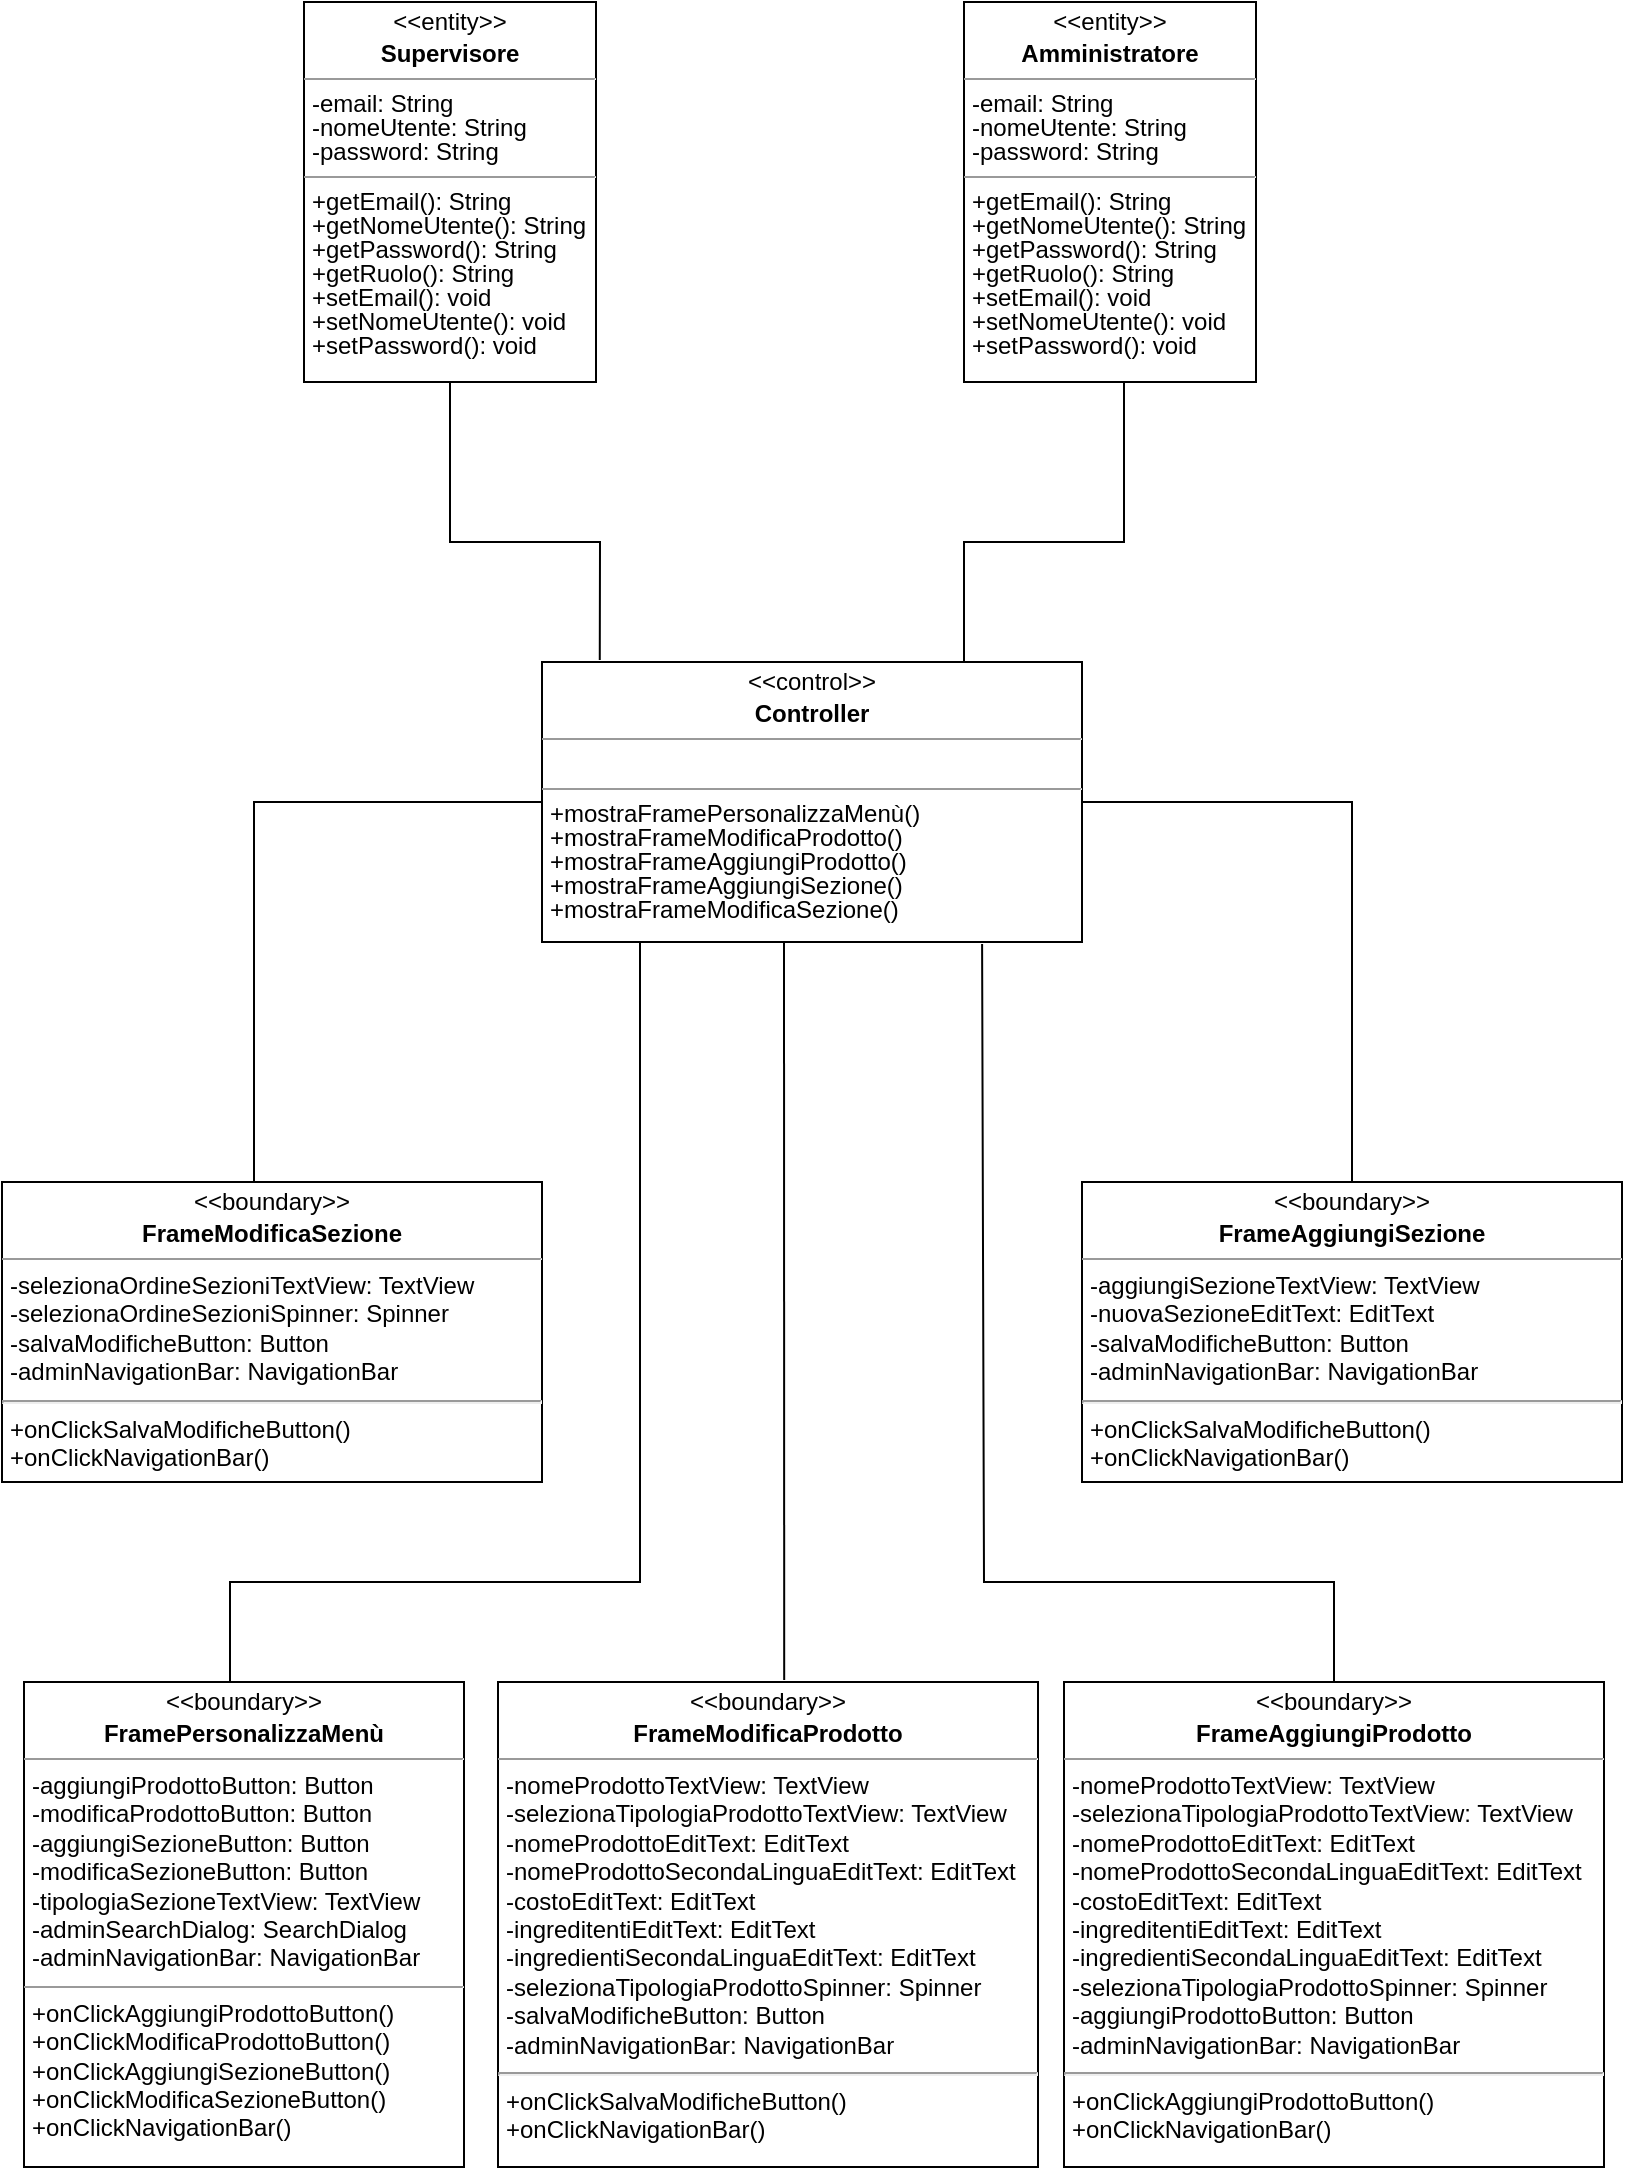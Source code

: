 <mxfile version="20.8.3" type="github">
  <diagram id="C5RBs43oDa-KdzZeNtuy" name="Page-1">
    <mxGraphModel dx="1674" dy="796" grid="1" gridSize="10" guides="1" tooltips="1" connect="1" arrows="1" fold="1" page="1" pageScale="1" pageWidth="827" pageHeight="1169" math="0" shadow="0">
      <root>
        <mxCell id="WIyWlLk6GJQsqaUBKTNV-0" />
        <mxCell id="WIyWlLk6GJQsqaUBKTNV-1" parent="WIyWlLk6GJQsqaUBKTNV-0" />
        <mxCell id="T3RZyvHkpdusLL4GOL5Q-8" value="&lt;p style=&quot;margin: 4px 0px 0px; text-align: center; line-height: 100%;&quot;&gt;&amp;lt;&amp;lt;entity&amp;gt;&amp;gt;&lt;/p&gt;&lt;p style=&quot;margin: 4px 0px 0px; text-align: center; line-height: 100%;&quot;&gt;&lt;b&gt;Amministratore&lt;/b&gt;&lt;/p&gt;&lt;hr style=&quot;line-height: 100%;&quot; size=&quot;1&quot;&gt;&lt;p style=&quot;margin: 0px 0px 0px 4px; line-height: 100%;&quot;&gt;-email: String&lt;/p&gt;&lt;p style=&quot;margin: 0px 0px 0px 4px; line-height: 100%;&quot;&gt;-nomeUtente: String&lt;/p&gt;&lt;p style=&quot;margin: 0px 0px 0px 4px; line-height: 100%;&quot;&gt;-password: String&lt;/p&gt;&lt;hr style=&quot;line-height: 100%;&quot; size=&quot;1&quot;&gt;&lt;p style=&quot;margin: 0px 0px 0px 4px; line-height: 100%;&quot;&gt;+getEmail(): String&lt;/p&gt;&lt;p style=&quot;margin: 0px 0px 0px 4px; line-height: 100%;&quot;&gt;+getNomeUtente(): String&lt;/p&gt;&lt;p style=&quot;margin: 0px 0px 0px 4px; line-height: 100%;&quot;&gt;+getPassword(): String&lt;/p&gt;&lt;p style=&quot;margin: 0px 0px 0px 4px; line-height: 100%;&quot;&gt;+getRuolo(): String&lt;/p&gt;&lt;p style=&quot;margin: 0px 0px 0px 4px; line-height: 100%;&quot;&gt;+setEmail(): void&lt;/p&gt;&lt;p style=&quot;margin: 0px 0px 0px 4px; line-height: 100%;&quot;&gt;+setNomeUtente(): void&lt;/p&gt;&lt;p style=&quot;margin: 0px 0px 0px 4px; line-height: 100%;&quot;&gt;+setPassword(): void&lt;/p&gt;" style="verticalAlign=top;align=left;overflow=fill;fontSize=12;fontFamily=Helvetica;html=1;" parent="WIyWlLk6GJQsqaUBKTNV-1" vertex="1">
          <mxGeometry x="490" y="40" width="146" height="190" as="geometry" />
        </mxCell>
        <mxCell id="T3RZyvHkpdusLL4GOL5Q-9" value="&lt;p style=&quot;margin: 4px 0px 0px; text-align: center; line-height: 100%;&quot;&gt;&amp;lt;&amp;lt;boundary&amp;gt;&amp;gt;&lt;/p&gt;&lt;p style=&quot;margin: 4px 0px 0px; text-align: center; line-height: 100%;&quot;&gt;&lt;b&gt;FramePersonalizzaMenù&lt;/b&gt;&lt;/p&gt;&lt;hr size=&quot;1&quot;&gt;&lt;p style=&quot;margin:0px;margin-left:4px;&quot;&gt;-aggiungiProdottoButton: Button&lt;/p&gt;&lt;p style=&quot;margin:0px;margin-left:4px;&quot;&gt;-modificaProdottoButton: Button&lt;/p&gt;&lt;p style=&quot;margin:0px;margin-left:4px;&quot;&gt;-aggiungiSezioneButton: Button&lt;/p&gt;&lt;p style=&quot;margin:0px;margin-left:4px;&quot;&gt;-modificaSezioneButton: Button&lt;/p&gt;&lt;p style=&quot;margin:0px;margin-left:4px;&quot;&gt;-tipologiaSezioneTextView: TextView&lt;/p&gt;&lt;p style=&quot;margin:0px;margin-left:4px;&quot;&gt;&lt;span style=&quot;background-color: initial;&quot;&gt;-adminSearchDialog: SearchDialog&lt;/span&gt;&lt;/p&gt;&lt;p style=&quot;margin:0px;margin-left:4px;&quot;&gt;-adminNavigationBar: NavigationBar&lt;/p&gt;&lt;hr size=&quot;1&quot;&gt;&lt;p style=&quot;margin:0px;margin-left:4px;&quot;&gt;+onClickAggiungiProdottoButton()&lt;/p&gt;&lt;p style=&quot;margin:0px;margin-left:4px;&quot;&gt;+onClickModificaProdottoButton()&lt;br&gt;&lt;/p&gt;&lt;p style=&quot;margin:0px;margin-left:4px;&quot;&gt;+onClickAggiungiSezioneButton()&lt;br&gt;&lt;/p&gt;&lt;p style=&quot;margin:0px;margin-left:4px;&quot;&gt;+onClickModificaSezioneButton()&lt;br&gt;&lt;/p&gt;&lt;p style=&quot;margin:0px;margin-left:4px;&quot;&gt;+onClickNavigationBar()&lt;/p&gt;" style="verticalAlign=top;align=left;overflow=fill;fontSize=12;fontFamily=Helvetica;html=1;spacing=2;" parent="WIyWlLk6GJQsqaUBKTNV-1" vertex="1">
          <mxGeometry x="20" y="880" width="220" height="242.5" as="geometry" />
        </mxCell>
        <mxCell id="T3RZyvHkpdusLL4GOL5Q-12" value="&lt;p style=&quot;margin: 4px 0px 0px; text-align: center; line-height: 100%;&quot;&gt;&amp;lt;&amp;lt;control&amp;gt;&amp;gt;&lt;/p&gt;&lt;p style=&quot;margin: 4px 0px 0px; text-align: center; line-height: 100%;&quot;&gt;&lt;b&gt;Controller&lt;/b&gt;&lt;/p&gt;&lt;hr size=&quot;1&quot;&gt;&lt;p style=&quot;margin: 0px 0px 0px 4px; line-height: 100%;&quot;&gt;&lt;br&gt;&lt;/p&gt;&lt;hr size=&quot;1&quot;&gt;&lt;p style=&quot;margin: 0px 0px 0px 4px; line-height: 100%;&quot;&gt;+mostraFramePersonalizzaMenù()&lt;/p&gt;&lt;p style=&quot;margin: 0px 0px 0px 4px; line-height: 100%;&quot;&gt;+mostraFrameModificaProdotto()&lt;/p&gt;&lt;p style=&quot;margin: 0px 0px 0px 4px; line-height: 100%;&quot;&gt;+mostraFrameAggiungiProdotto()&lt;/p&gt;&lt;p style=&quot;margin: 0px 0px 0px 4px; line-height: 100%;&quot;&gt;+mostraFrameAggiungiSezione()&lt;/p&gt;&lt;p style=&quot;margin: 0px 0px 0px 4px; line-height: 100%;&quot;&gt;+mostraFrameModificaSezione()&lt;/p&gt;" style="verticalAlign=top;align=left;overflow=fill;fontSize=12;fontFamily=Helvetica;html=1;" parent="WIyWlLk6GJQsqaUBKTNV-1" vertex="1">
          <mxGeometry x="279" y="370" width="270" height="140" as="geometry" />
        </mxCell>
        <mxCell id="T3RZyvHkpdusLL4GOL5Q-17" value="&lt;p style=&quot;margin: 4px 0px 0px; text-align: center; line-height: 100%;&quot;&gt;&amp;lt;&amp;lt;boundary&amp;gt;&amp;gt;&lt;/p&gt;&lt;p style=&quot;margin: 4px 0px 0px; text-align: center; line-height: 100%;&quot;&gt;&lt;b&gt;FrameModificaProdotto&lt;/b&gt;&lt;/p&gt;&lt;hr size=&quot;1&quot;&gt;&lt;p style=&quot;margin:0px;margin-left:4px;&quot;&gt;-nomeProdottoTextView: TextView&lt;/p&gt;&lt;p style=&quot;margin:0px;margin-left:4px;&quot;&gt;-selezionaTipologiaProdottoTextView: TextView&lt;br&gt;&lt;/p&gt;&lt;p style=&quot;margin:0px;margin-left:4px;&quot;&gt;-nomeProdottoEditText: EditText&lt;/p&gt;&lt;p style=&quot;margin:0px;margin-left:4px;&quot;&gt;-nomeProdottoSecondaLinguaEditText: EditText&lt;/p&gt;&lt;p style=&quot;margin:0px;margin-left:4px;&quot;&gt;-costoEditText: EditText&lt;/p&gt;&lt;p style=&quot;margin:0px;margin-left:4px;&quot;&gt;-ingreditentiEditText: EditText&lt;/p&gt;&lt;p style=&quot;margin:0px;margin-left:4px;&quot;&gt;-ingredientiSecondaLinguaEditText: EditText&lt;/p&gt;&lt;p style=&quot;margin:0px;margin-left:4px;&quot;&gt;-selezionaTipologiaProdottoSpinner: Spinner&lt;/p&gt;&lt;p style=&quot;margin:0px;margin-left:4px;&quot;&gt;-salvaModificheButton: Button&lt;/p&gt;&lt;p style=&quot;margin:0px;margin-left:4px;&quot;&gt;-adminNavigationBar: NavigationBar&lt;/p&gt;&lt;hr&gt;&lt;p style=&quot;margin:0px;margin-left:4px;&quot;&gt;+onClickSalvaModificheButton()&lt;/p&gt;&lt;p style=&quot;margin:0px;margin-left:4px;&quot;&gt;+onClickNavigationBar()&lt;/p&gt;" style="verticalAlign=top;align=left;overflow=fill;fontSize=12;fontFamily=Helvetica;html=1;spacing=2;" parent="WIyWlLk6GJQsqaUBKTNV-1" vertex="1">
          <mxGeometry x="257" y="880" width="270" height="242.5" as="geometry" />
        </mxCell>
        <mxCell id="T3RZyvHkpdusLL4GOL5Q-19" value="&lt;p style=&quot;margin: 4px 0px 0px; text-align: center; line-height: 100%;&quot;&gt;&amp;lt;&amp;lt;boundary&amp;gt;&amp;gt;&lt;/p&gt;&lt;p style=&quot;margin: 4px 0px 0px; text-align: center; line-height: 100%;&quot;&gt;&lt;b&gt;FrameAggiungiProdotto&lt;/b&gt;&lt;/p&gt;&lt;hr size=&quot;1&quot;&gt;&lt;p style=&quot;margin:0px;margin-left:4px;&quot;&gt;-nomeProdottoTextView: TextView&lt;/p&gt;&lt;p style=&quot;margin:0px;margin-left:4px;&quot;&gt;-selezionaTipologiaProdottoTextView: TextView&lt;br&gt;&lt;/p&gt;&lt;p style=&quot;margin:0px;margin-left:4px;&quot;&gt;-nomeProdottoEditText: EditText&lt;/p&gt;&lt;p style=&quot;margin:0px;margin-left:4px;&quot;&gt;-nomeProdottoSecondaLinguaEditText: EditText&lt;/p&gt;&lt;p style=&quot;margin:0px;margin-left:4px;&quot;&gt;-costoEditText: EditText&lt;/p&gt;&lt;p style=&quot;margin:0px;margin-left:4px;&quot;&gt;-ingreditentiEditText: EditText&lt;/p&gt;&lt;p style=&quot;margin:0px;margin-left:4px;&quot;&gt;-ingredientiSecondaLinguaEditText: EditText&lt;/p&gt;&lt;p style=&quot;margin:0px;margin-left:4px;&quot;&gt;-selezionaTipologiaProdottoSpinner: Spinner&lt;/p&gt;&lt;p style=&quot;margin:0px;margin-left:4px;&quot;&gt;-aggiungiProdottoButton: Button&lt;/p&gt;&lt;p style=&quot;margin:0px;margin-left:4px;&quot;&gt;-adminNavigationBar: NavigationBar&lt;/p&gt;&lt;hr&gt;&lt;p style=&quot;margin:0px;margin-left:4px;&quot;&gt;+onClickAggiungiProdottoButton()&lt;/p&gt;&lt;p style=&quot;margin:0px;margin-left:4px;&quot;&gt;+onClickNavigationBar()&lt;/p&gt;" style="verticalAlign=top;align=left;overflow=fill;fontSize=12;fontFamily=Helvetica;html=1;spacing=2;" parent="WIyWlLk6GJQsqaUBKTNV-1" vertex="1">
          <mxGeometry x="540" y="880" width="270" height="242.5" as="geometry" />
        </mxCell>
        <mxCell id="T3RZyvHkpdusLL4GOL5Q-20" value="&lt;p style=&quot;margin: 4px 0px 0px; text-align: center; line-height: 100%;&quot;&gt;&amp;lt;&amp;lt;boundary&amp;gt;&amp;gt;&lt;/p&gt;&lt;p style=&quot;margin: 4px 0px 0px; text-align: center; line-height: 100%;&quot;&gt;&lt;b&gt;FrameModificaSezione&lt;/b&gt;&lt;/p&gt;&lt;hr size=&quot;1&quot;&gt;&lt;p style=&quot;margin:0px;margin-left:4px;&quot;&gt;-selezionaOrdineSezioniTextView: TextView&lt;/p&gt;&lt;p style=&quot;margin:0px;margin-left:4px;&quot;&gt;-selezionaOrdineSezioniSpinner: Spinner&lt;/p&gt;&lt;p style=&quot;margin:0px;margin-left:4px;&quot;&gt;-salvaModificheButton: Button&lt;/p&gt;&lt;p style=&quot;margin:0px;margin-left:4px;&quot;&gt;-adminNavigationBar: NavigationBar&lt;/p&gt;&lt;hr&gt;&lt;p style=&quot;margin:0px;margin-left:4px;&quot;&gt;+onClickSalvaModificheButton()&lt;/p&gt;&lt;p style=&quot;margin:0px;margin-left:4px;&quot;&gt;+onClickNavigationBar()&lt;/p&gt;" style="verticalAlign=top;align=left;overflow=fill;fontSize=12;fontFamily=Helvetica;html=1;spacing=2;" parent="WIyWlLk6GJQsqaUBKTNV-1" vertex="1">
          <mxGeometry x="9" y="630" width="270" height="150" as="geometry" />
        </mxCell>
        <mxCell id="T3RZyvHkpdusLL4GOL5Q-21" value="&lt;p style=&quot;margin: 4px 0px 0px; text-align: center; line-height: 100%;&quot;&gt;&amp;lt;&amp;lt;boundary&amp;gt;&amp;gt;&lt;/p&gt;&lt;p style=&quot;margin: 4px 0px 0px; text-align: center; line-height: 100%;&quot;&gt;&lt;b&gt;FrameAggiungiSezione&lt;/b&gt;&lt;/p&gt;&lt;hr size=&quot;1&quot;&gt;&lt;p style=&quot;margin:0px;margin-left:4px;&quot;&gt;-aggiungiSezioneTextView: TextView&lt;/p&gt;&lt;p style=&quot;margin:0px;margin-left:4px;&quot;&gt;-nuovaSezioneEditText: EditText&lt;/p&gt;&lt;p style=&quot;margin:0px;margin-left:4px;&quot;&gt;-salvaModificheButton: Button&lt;/p&gt;&lt;p style=&quot;margin:0px;margin-left:4px;&quot;&gt;-adminNavigationBar: NavigationBar&lt;/p&gt;&lt;hr&gt;&lt;p style=&quot;margin:0px;margin-left:4px;&quot;&gt;+onClickSalvaModificheButton()&lt;/p&gt;&lt;p style=&quot;margin:0px;margin-left:4px;&quot;&gt;+onClickNavigationBar()&lt;/p&gt;" style="verticalAlign=top;align=left;overflow=fill;fontSize=12;fontFamily=Helvetica;html=1;spacing=2;" parent="WIyWlLk6GJQsqaUBKTNV-1" vertex="1">
          <mxGeometry x="549" y="630" width="270" height="150" as="geometry" />
        </mxCell>
        <mxCell id="T3RZyvHkpdusLL4GOL5Q-22" value="&lt;p style=&quot;margin: 4px 0px 0px; text-align: center; line-height: 100%;&quot;&gt;&amp;lt;&amp;lt;entity&amp;gt;&amp;gt;&lt;/p&gt;&lt;p style=&quot;margin: 4px 0px 0px; text-align: center; line-height: 100%;&quot;&gt;&lt;b&gt;Supervisore&lt;/b&gt;&lt;/p&gt;&lt;hr style=&quot;line-height: 100%;&quot; size=&quot;1&quot;&gt;&lt;p style=&quot;margin: 0px 0px 0px 4px; line-height: 100%;&quot;&gt;-email: String&lt;/p&gt;&lt;p style=&quot;margin: 0px 0px 0px 4px; line-height: 100%;&quot;&gt;-nomeUtente: String&lt;/p&gt;&lt;p style=&quot;margin: 0px 0px 0px 4px; line-height: 100%;&quot;&gt;-password: String&lt;/p&gt;&lt;hr style=&quot;line-height: 100%;&quot; size=&quot;1&quot;&gt;&lt;p style=&quot;margin: 0px 0px 0px 4px; line-height: 100%;&quot;&gt;+getEmail(): String&lt;/p&gt;&lt;p style=&quot;margin: 0px 0px 0px 4px; line-height: 100%;&quot;&gt;+getNomeUtente(): String&lt;/p&gt;&lt;p style=&quot;margin: 0px 0px 0px 4px; line-height: 100%;&quot;&gt;+getPassword(): String&lt;/p&gt;&lt;p style=&quot;margin: 0px 0px 0px 4px; line-height: 100%;&quot;&gt;+getRuolo(): String&lt;/p&gt;&lt;p style=&quot;margin: 0px 0px 0px 4px; line-height: 100%;&quot;&gt;+setEmail(): void&lt;/p&gt;&lt;p style=&quot;margin: 0px 0px 0px 4px; line-height: 100%;&quot;&gt;+setNomeUtente(): void&lt;/p&gt;&lt;p style=&quot;margin: 0px 0px 0px 4px; line-height: 100%;&quot;&gt;+setPassword(): void&lt;/p&gt;" style="verticalAlign=top;align=left;overflow=fill;fontSize=12;fontFamily=Helvetica;html=1;" parent="WIyWlLk6GJQsqaUBKTNV-1" vertex="1">
          <mxGeometry x="160" y="40" width="146" height="190" as="geometry" />
        </mxCell>
        <mxCell id="T3RZyvHkpdusLL4GOL5Q-23" value="" style="endArrow=none;html=1;rounded=0;entryX=0.5;entryY=1;entryDx=0;entryDy=0;exitX=0.107;exitY=-0.007;exitDx=0;exitDy=0;exitPerimeter=0;" parent="WIyWlLk6GJQsqaUBKTNV-1" source="T3RZyvHkpdusLL4GOL5Q-12" target="T3RZyvHkpdusLL4GOL5Q-22" edge="1">
          <mxGeometry width="50" height="50" relative="1" as="geometry">
            <mxPoint x="360" y="310" as="sourcePoint" />
            <mxPoint x="230" y="240" as="targetPoint" />
            <Array as="points">
              <mxPoint x="308" y="310" />
              <mxPoint x="233" y="310" />
            </Array>
          </mxGeometry>
        </mxCell>
        <mxCell id="T3RZyvHkpdusLL4GOL5Q-24" value="" style="endArrow=none;html=1;rounded=0;" parent="WIyWlLk6GJQsqaUBKTNV-1" edge="1">
          <mxGeometry width="50" height="50" relative="1" as="geometry">
            <mxPoint x="490" y="370" as="sourcePoint" />
            <mxPoint x="570" y="230" as="targetPoint" />
            <Array as="points">
              <mxPoint x="490" y="310" />
              <mxPoint x="570" y="310" />
            </Array>
          </mxGeometry>
        </mxCell>
        <mxCell id="T3RZyvHkpdusLL4GOL5Q-25" value="" style="endArrow=none;html=1;rounded=0;exitX=0.5;exitY=0;exitDx=0;exitDy=0;entryX=1;entryY=0.5;entryDx=0;entryDy=0;" parent="WIyWlLk6GJQsqaUBKTNV-1" source="T3RZyvHkpdusLL4GOL5Q-21" target="T3RZyvHkpdusLL4GOL5Q-12" edge="1">
          <mxGeometry width="50" height="50" relative="1" as="geometry">
            <mxPoint x="390" y="610" as="sourcePoint" />
            <mxPoint x="590" y="430" as="targetPoint" />
            <Array as="points">
              <mxPoint x="684" y="440" />
            </Array>
          </mxGeometry>
        </mxCell>
        <mxCell id="T3RZyvHkpdusLL4GOL5Q-26" value="" style="endArrow=none;html=1;rounded=0;entryX=0;entryY=0.5;entryDx=0;entryDy=0;" parent="WIyWlLk6GJQsqaUBKTNV-1" target="T3RZyvHkpdusLL4GOL5Q-12" edge="1">
          <mxGeometry width="50" height="50" relative="1" as="geometry">
            <mxPoint x="135" y="630" as="sourcePoint" />
            <mxPoint x="440" y="560" as="targetPoint" />
            <Array as="points">
              <mxPoint x="135" y="440" />
            </Array>
          </mxGeometry>
        </mxCell>
        <mxCell id="T3RZyvHkpdusLL4GOL5Q-27" value="" style="endArrow=none;html=1;rounded=0;" parent="WIyWlLk6GJQsqaUBKTNV-1" edge="1">
          <mxGeometry width="50" height="50" relative="1" as="geometry">
            <mxPoint x="123" y="880" as="sourcePoint" />
            <mxPoint x="328" y="510" as="targetPoint" />
            <Array as="points">
              <mxPoint x="123" y="830" />
              <mxPoint x="328" y="830" />
            </Array>
          </mxGeometry>
        </mxCell>
        <mxCell id="T3RZyvHkpdusLL4GOL5Q-28" value="" style="endArrow=none;html=1;rounded=0;exitX=0.53;exitY=-0.004;exitDx=0;exitDy=0;exitPerimeter=0;" parent="WIyWlLk6GJQsqaUBKTNV-1" source="T3RZyvHkpdusLL4GOL5Q-17" edge="1">
          <mxGeometry width="50" height="50" relative="1" as="geometry">
            <mxPoint x="400" y="870" as="sourcePoint" />
            <mxPoint x="400" y="510" as="targetPoint" />
          </mxGeometry>
        </mxCell>
        <mxCell id="T3RZyvHkpdusLL4GOL5Q-30" value="" style="endArrow=none;html=1;rounded=0;exitX=0.5;exitY=0;exitDx=0;exitDy=0;entryX=0.815;entryY=1.007;entryDx=0;entryDy=0;entryPerimeter=0;" parent="WIyWlLk6GJQsqaUBKTNV-1" source="T3RZyvHkpdusLL4GOL5Q-19" target="T3RZyvHkpdusLL4GOL5Q-12" edge="1">
          <mxGeometry width="50" height="50" relative="1" as="geometry">
            <mxPoint x="390" y="740" as="sourcePoint" />
            <mxPoint x="440" y="690" as="targetPoint" />
            <Array as="points">
              <mxPoint x="675" y="830" />
              <mxPoint x="500" y="830" />
            </Array>
          </mxGeometry>
        </mxCell>
      </root>
    </mxGraphModel>
  </diagram>
</mxfile>
